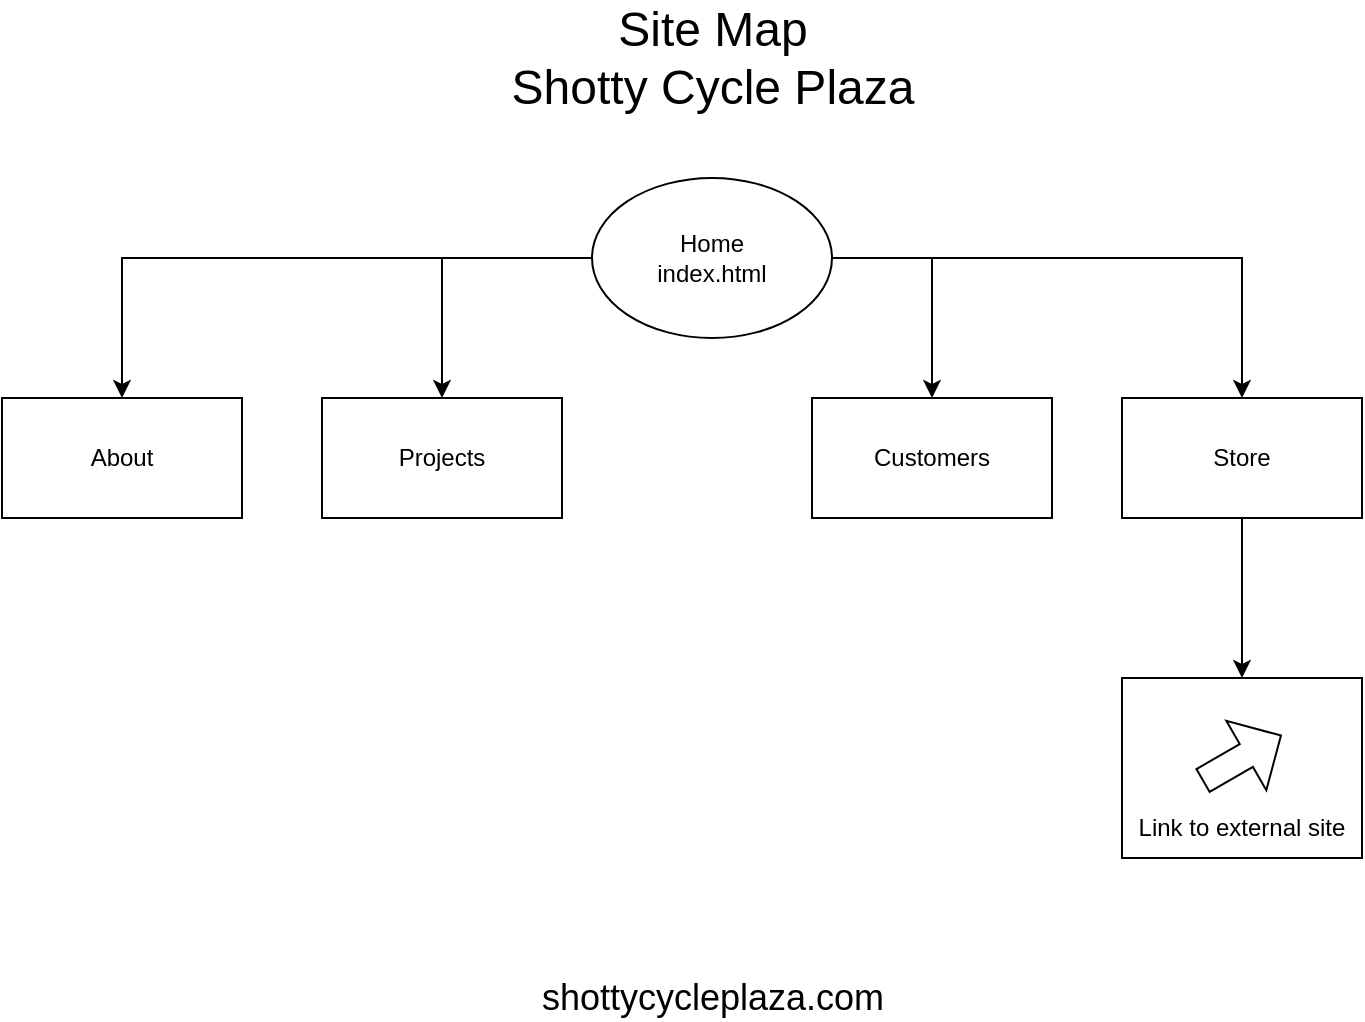 <mxfile version="15.4.0" type="device"><diagram id="8780aL6nq-oDNMSFNhXN" name="Page-1"><mxGraphModel dx="1022" dy="489" grid="1" gridSize="10" guides="1" tooltips="1" connect="1" arrows="1" fold="1" page="1" pageScale="1" pageWidth="850" pageHeight="1100" math="0" shadow="0"><root><mxCell id="0"/><mxCell id="1" parent="0"/><mxCell id="NIBTYHqhtJ8ArPpVbJNA-11" style="edgeStyle=orthogonalEdgeStyle;rounded=0;orthogonalLoop=1;jettySize=auto;html=1;entryX=0.5;entryY=0;entryDx=0;entryDy=0;" edge="1" parent="1" source="NIBTYHqhtJ8ArPpVbJNA-1" target="NIBTYHqhtJ8ArPpVbJNA-5"><mxGeometry relative="1" as="geometry"/></mxCell><mxCell id="NIBTYHqhtJ8ArPpVbJNA-12" style="edgeStyle=orthogonalEdgeStyle;rounded=0;orthogonalLoop=1;jettySize=auto;html=1;entryX=0.5;entryY=0;entryDx=0;entryDy=0;exitX=1;exitY=0.5;exitDx=0;exitDy=0;" edge="1" parent="1" source="NIBTYHqhtJ8ArPpVbJNA-1" target="NIBTYHqhtJ8ArPpVbJNA-4"><mxGeometry relative="1" as="geometry"/></mxCell><mxCell id="NIBTYHqhtJ8ArPpVbJNA-13" style="edgeStyle=orthogonalEdgeStyle;rounded=0;orthogonalLoop=1;jettySize=auto;html=1;entryX=0.5;entryY=0;entryDx=0;entryDy=0;" edge="1" parent="1" source="NIBTYHqhtJ8ArPpVbJNA-1" target="NIBTYHqhtJ8ArPpVbJNA-3"><mxGeometry relative="1" as="geometry"/></mxCell><mxCell id="NIBTYHqhtJ8ArPpVbJNA-14" style="edgeStyle=orthogonalEdgeStyle;rounded=0;orthogonalLoop=1;jettySize=auto;html=1;entryX=0.5;entryY=0;entryDx=0;entryDy=0;" edge="1" parent="1" source="NIBTYHqhtJ8ArPpVbJNA-1" target="NIBTYHqhtJ8ArPpVbJNA-2"><mxGeometry relative="1" as="geometry"/></mxCell><mxCell id="NIBTYHqhtJ8ArPpVbJNA-1" value="Home&lt;br&gt;index.html" style="ellipse;whiteSpace=wrap;html=1;" vertex="1" parent="1"><mxGeometry x="365" y="110" width="120" height="80" as="geometry"/></mxCell><mxCell id="NIBTYHqhtJ8ArPpVbJNA-2" value="About" style="rounded=0;whiteSpace=wrap;html=1;" vertex="1" parent="1"><mxGeometry x="70" y="220" width="120" height="60" as="geometry"/></mxCell><mxCell id="NIBTYHqhtJ8ArPpVbJNA-3" value="Projects" style="rounded=0;whiteSpace=wrap;html=1;" vertex="1" parent="1"><mxGeometry x="230" y="220" width="120" height="60" as="geometry"/></mxCell><mxCell id="NIBTYHqhtJ8ArPpVbJNA-4" value="Customers" style="rounded=0;whiteSpace=wrap;html=1;" vertex="1" parent="1"><mxGeometry x="475" y="220" width="120" height="60" as="geometry"/></mxCell><mxCell id="NIBTYHqhtJ8ArPpVbJNA-6" style="edgeStyle=orthogonalEdgeStyle;rounded=0;orthogonalLoop=1;jettySize=auto;html=1;" edge="1" parent="1" source="NIBTYHqhtJ8ArPpVbJNA-5" target="NIBTYHqhtJ8ArPpVbJNA-7"><mxGeometry relative="1" as="geometry"><mxPoint x="690" y="380" as="targetPoint"/></mxGeometry></mxCell><mxCell id="NIBTYHqhtJ8ArPpVbJNA-5" value="Store" style="rounded=0;whiteSpace=wrap;html=1;" vertex="1" parent="1"><mxGeometry x="630" y="220" width="120" height="60" as="geometry"/></mxCell><mxCell id="NIBTYHqhtJ8ArPpVbJNA-7" value="" style="rounded=0;whiteSpace=wrap;html=1;" vertex="1" parent="1"><mxGeometry x="630" y="360" width="120" height="90" as="geometry"/></mxCell><mxCell id="NIBTYHqhtJ8ArPpVbJNA-9" value="Link to external site" style="text;html=1;strokeColor=none;fillColor=none;align=center;verticalAlign=middle;whiteSpace=wrap;rounded=0;" vertex="1" parent="1"><mxGeometry x="630" y="420" width="120" height="30" as="geometry"/></mxCell><mxCell id="NIBTYHqhtJ8ArPpVbJNA-10" value="" style="html=1;shadow=0;dashed=0;align=center;verticalAlign=middle;shape=mxgraph.arrows2.arrow;dy=0.67;dx=20;notch=0;rotation=-30;" vertex="1" parent="1"><mxGeometry x="667.5" y="380" width="45" height="40" as="geometry"/></mxCell><mxCell id="NIBTYHqhtJ8ArPpVbJNA-15" value="&lt;font style=&quot;font-size: 24px&quot;&gt;Site Map&lt;br&gt;Shotty Cycle Plaza&lt;/font&gt;" style="text;html=1;align=center;verticalAlign=middle;resizable=0;points=[];autosize=1;strokeColor=none;fillColor=none;" vertex="1" parent="1"><mxGeometry x="315" y="30" width="220" height="40" as="geometry"/></mxCell><mxCell id="NIBTYHqhtJ8ArPpVbJNA-16" value="&lt;font style=&quot;font-size: 18px&quot;&gt;shottycycleplaza.com&lt;/font&gt;" style="text;html=1;align=center;verticalAlign=middle;resizable=0;points=[];autosize=1;strokeColor=none;fillColor=none;" vertex="1" parent="1"><mxGeometry x="330" y="510" width="190" height="20" as="geometry"/></mxCell></root></mxGraphModel></diagram></mxfile>